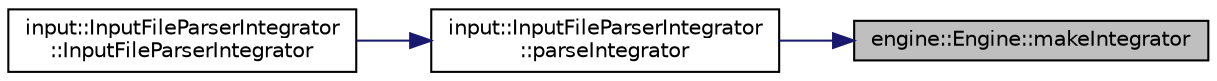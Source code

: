 digraph "engine::Engine::makeIntegrator"
{
 // LATEX_PDF_SIZE
  edge [fontname="Helvetica",fontsize="10",labelfontname="Helvetica",labelfontsize="10"];
  node [fontname="Helvetica",fontsize="10",shape=record];
  rankdir="RL";
  Node1 [label="engine::Engine::makeIntegrator",height=0.2,width=0.4,color="black", fillcolor="grey75", style="filled", fontcolor="black",tooltip=" "];
  Node1 -> Node2 [dir="back",color="midnightblue",fontsize="10",style="solid",fontname="Helvetica"];
  Node2 [label="input::InputFileParserIntegrator\l::parseIntegrator",height=0.2,width=0.4,color="black", fillcolor="white", style="filled",URL="$classinput_1_1InputFileParserIntegrator.html#a0c6650989077bd733c9261a7070e9fa4",tooltip="Parse the integrator used in the simulation."];
  Node2 -> Node3 [dir="back",color="midnightblue",fontsize="10",style="solid",fontname="Helvetica"];
  Node3 [label="input::InputFileParserIntegrator\l::InputFileParserIntegrator",height=0.2,width=0.4,color="black", fillcolor="white", style="filled",URL="$classinput_1_1InputFileParserIntegrator.html#ab5be62d968245295c9441b408a384f44",tooltip="Construct a new Input File Parser Integrator:: Input File Parser Integrator object."];
}
